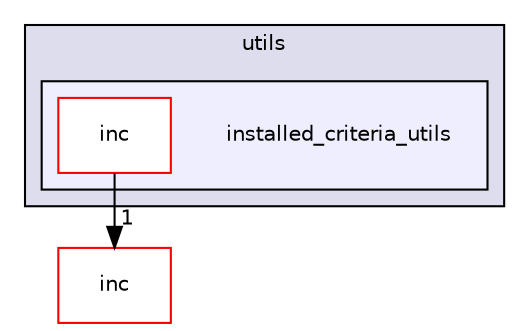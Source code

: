 digraph "src/utils/installed_criteria_utils" {
  compound=true
  node [ fontsize="10", fontname="Helvetica"];
  edge [ labelfontsize="10", labelfontname="Helvetica"];
  subgraph clusterdir_313caf1132e152dd9b58bea13a4052ca {
    graph [ bgcolor="#ddddee", pencolor="black", label="utils" fontname="Helvetica", fontsize="10", URL="dir_313caf1132e152dd9b58bea13a4052ca.html"]
  subgraph clusterdir_aa2a50208020d13ccb41bd1b8ad13f8b {
    graph [ bgcolor="#eeeeff", pencolor="black", label="" URL="dir_aa2a50208020d13ccb41bd1b8ad13f8b.html"];
    dir_aa2a50208020d13ccb41bd1b8ad13f8b [shape=plaintext label="installed_criteria_utils"];
    dir_b925621d833b7a1dc8fb708f00328665 [shape=box label="inc" color="red" fillcolor="white" style="filled" URL="dir_b925621d833b7a1dc8fb708f00328665.html"];
  }
  }
  dir_6bc6ad22483805bbbda55258ad2a62ea [shape=box label="inc" fillcolor="white" style="filled" color="red" URL="dir_6bc6ad22483805bbbda55258ad2a62ea.html"];
  dir_b925621d833b7a1dc8fb708f00328665->dir_6bc6ad22483805bbbda55258ad2a62ea [headlabel="1", labeldistance=1.5 headhref="dir_000199_000137.html"];
}

